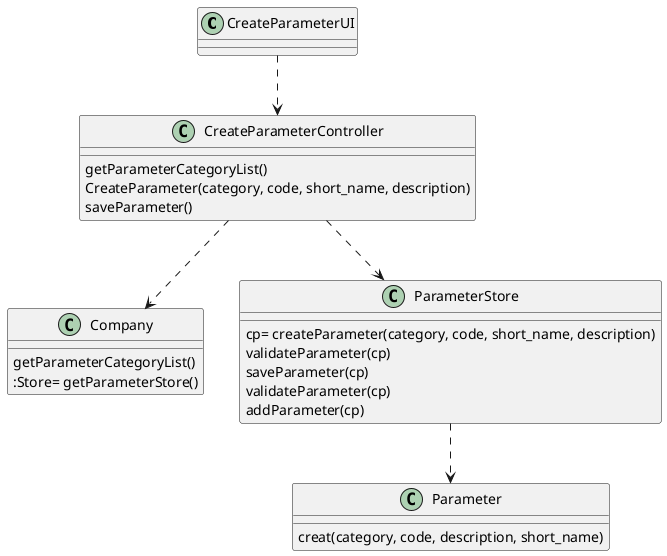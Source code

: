 @startuml
'https://plantuml.com/class-diagram

class CreateParameterUI{}


class CreateParameterController {
getParameterCategoryList()
CreateParameter(category, code, short_name, description)
saveParameter()
}



class Company {
getParameterCategoryList()
:Store= getParameterStore()
}



class ParameterStore {
cp= createParameter(category, code, short_name, description)
validateParameter(cp)
saveParameter(cp)
validateParameter(cp)
addParameter(cp)
}



class Parameter {
creat(category, code, description, short_name)
}


CreateParameterUI ..> CreateParameterController
CreateParameterController ..> ParameterStore
ParameterStore ..> Parameter
CreateParameterController ..> Company



@enduml